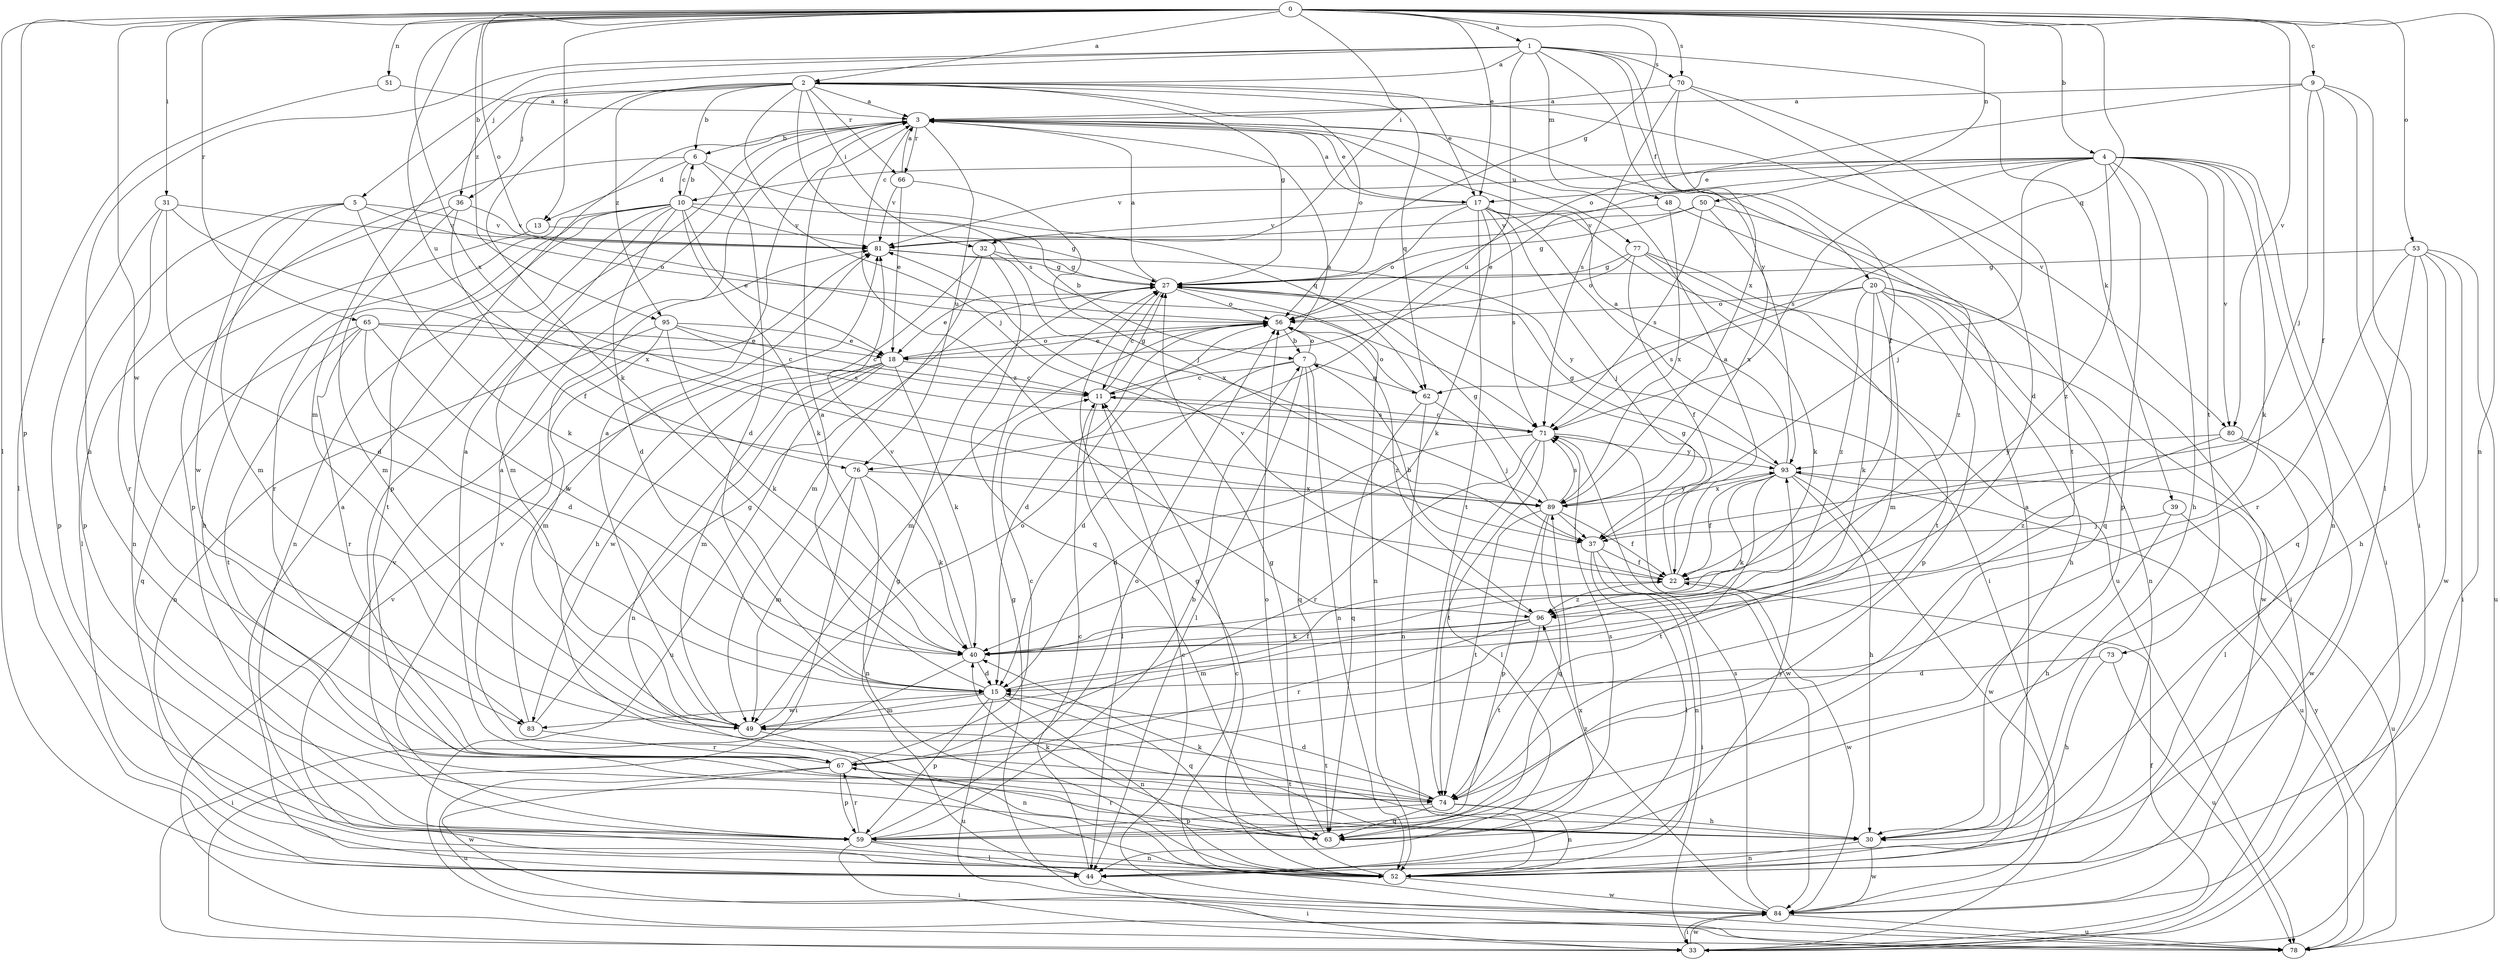 strict digraph  {
0;
1;
2;
3;
4;
5;
6;
7;
9;
10;
11;
13;
15;
17;
18;
20;
22;
27;
30;
31;
32;
33;
36;
37;
39;
40;
44;
48;
49;
50;
51;
52;
53;
56;
59;
62;
63;
65;
66;
67;
70;
71;
73;
74;
76;
77;
78;
80;
81;
83;
84;
89;
93;
95;
96;
0 -> 1  [label=a];
0 -> 2  [label=a];
0 -> 4  [label=b];
0 -> 9  [label=c];
0 -> 13  [label=d];
0 -> 17  [label=e];
0 -> 27  [label=g];
0 -> 31  [label=i];
0 -> 32  [label=i];
0 -> 44  [label=l];
0 -> 50  [label=n];
0 -> 51  [label=n];
0 -> 52  [label=n];
0 -> 53  [label=o];
0 -> 56  [label=o];
0 -> 59  [label=p];
0 -> 62  [label=q];
0 -> 65  [label=r];
0 -> 70  [label=s];
0 -> 76  [label=u];
0 -> 80  [label=v];
0 -> 83  [label=w];
0 -> 89  [label=x];
0 -> 95  [label=z];
1 -> 2  [label=a];
1 -> 5  [label=b];
1 -> 20  [label=f];
1 -> 30  [label=h];
1 -> 36  [label=j];
1 -> 39  [label=k];
1 -> 48  [label=m];
1 -> 70  [label=s];
1 -> 76  [label=u];
1 -> 89  [label=x];
1 -> 93  [label=y];
2 -> 3  [label=a];
2 -> 6  [label=b];
2 -> 17  [label=e];
2 -> 27  [label=g];
2 -> 32  [label=i];
2 -> 36  [label=j];
2 -> 37  [label=j];
2 -> 40  [label=k];
2 -> 49  [label=m];
2 -> 56  [label=o];
2 -> 62  [label=q];
2 -> 66  [label=r];
2 -> 71  [label=s];
2 -> 80  [label=v];
2 -> 95  [label=z];
3 -> 6  [label=b];
3 -> 17  [label=e];
3 -> 59  [label=p];
3 -> 66  [label=r];
3 -> 76  [label=u];
3 -> 77  [label=u];
3 -> 96  [label=z];
4 -> 10  [label=c];
4 -> 17  [label=e];
4 -> 18  [label=e];
4 -> 30  [label=h];
4 -> 33  [label=i];
4 -> 37  [label=j];
4 -> 40  [label=k];
4 -> 52  [label=n];
4 -> 59  [label=p];
4 -> 71  [label=s];
4 -> 73  [label=t];
4 -> 80  [label=v];
4 -> 81  [label=v];
4 -> 96  [label=z];
5 -> 40  [label=k];
5 -> 44  [label=l];
5 -> 49  [label=m];
5 -> 56  [label=o];
5 -> 81  [label=v];
5 -> 83  [label=w];
6 -> 10  [label=c];
6 -> 13  [label=d];
6 -> 15  [label=d];
6 -> 59  [label=p];
6 -> 62  [label=q];
7 -> 11  [label=c];
7 -> 15  [label=d];
7 -> 44  [label=l];
7 -> 52  [label=n];
7 -> 56  [label=o];
7 -> 62  [label=q];
7 -> 63  [label=q];
9 -> 3  [label=a];
9 -> 22  [label=f];
9 -> 33  [label=i];
9 -> 37  [label=j];
9 -> 44  [label=l];
9 -> 56  [label=o];
10 -> 6  [label=b];
10 -> 7  [label=b];
10 -> 15  [label=d];
10 -> 18  [label=e];
10 -> 30  [label=h];
10 -> 40  [label=k];
10 -> 49  [label=m];
10 -> 52  [label=n];
10 -> 67  [label=r];
10 -> 74  [label=t];
10 -> 81  [label=v];
11 -> 3  [label=a];
11 -> 27  [label=g];
11 -> 44  [label=l];
11 -> 71  [label=s];
13 -> 27  [label=g];
13 -> 52  [label=n];
15 -> 3  [label=a];
15 -> 22  [label=f];
15 -> 49  [label=m];
15 -> 52  [label=n];
15 -> 59  [label=p];
15 -> 63  [label=q];
15 -> 78  [label=u];
15 -> 83  [label=w];
17 -> 3  [label=a];
17 -> 33  [label=i];
17 -> 37  [label=j];
17 -> 40  [label=k];
17 -> 56  [label=o];
17 -> 71  [label=s];
17 -> 74  [label=t];
17 -> 78  [label=u];
17 -> 81  [label=v];
18 -> 11  [label=c];
18 -> 40  [label=k];
18 -> 49  [label=m];
18 -> 52  [label=n];
18 -> 56  [label=o];
18 -> 78  [label=u];
18 -> 83  [label=w];
20 -> 30  [label=h];
20 -> 40  [label=k];
20 -> 49  [label=m];
20 -> 52  [label=n];
20 -> 56  [label=o];
20 -> 59  [label=p];
20 -> 71  [label=s];
20 -> 84  [label=w];
20 -> 96  [label=z];
22 -> 3  [label=a];
22 -> 7  [label=b];
22 -> 27  [label=g];
22 -> 84  [label=w];
22 -> 96  [label=z];
27 -> 3  [label=a];
27 -> 11  [label=c];
27 -> 18  [label=e];
27 -> 52  [label=n];
27 -> 56  [label=o];
30 -> 40  [label=k];
30 -> 52  [label=n];
30 -> 84  [label=w];
31 -> 15  [label=d];
31 -> 59  [label=p];
31 -> 67  [label=r];
31 -> 81  [label=v];
31 -> 89  [label=x];
32 -> 27  [label=g];
32 -> 30  [label=h];
32 -> 49  [label=m];
32 -> 63  [label=q];
32 -> 89  [label=x];
33 -> 22  [label=f];
33 -> 84  [label=w];
36 -> 22  [label=f];
36 -> 49  [label=m];
36 -> 59  [label=p];
36 -> 81  [label=v];
37 -> 22  [label=f];
37 -> 33  [label=i];
37 -> 44  [label=l];
37 -> 52  [label=n];
39 -> 30  [label=h];
39 -> 37  [label=j];
39 -> 78  [label=u];
40 -> 15  [label=d];
40 -> 33  [label=i];
40 -> 81  [label=v];
44 -> 3  [label=a];
44 -> 11  [label=c];
44 -> 27  [label=g];
44 -> 33  [label=i];
44 -> 93  [label=y];
48 -> 63  [label=q];
48 -> 81  [label=v];
48 -> 89  [label=x];
49 -> 3  [label=a];
49 -> 52  [label=n];
49 -> 56  [label=o];
49 -> 74  [label=t];
50 -> 27  [label=g];
50 -> 71  [label=s];
50 -> 81  [label=v];
50 -> 89  [label=x];
50 -> 96  [label=z];
51 -> 3  [label=a];
51 -> 44  [label=l];
52 -> 3  [label=a];
52 -> 27  [label=g];
52 -> 56  [label=o];
52 -> 81  [label=v];
52 -> 84  [label=w];
53 -> 27  [label=g];
53 -> 30  [label=h];
53 -> 33  [label=i];
53 -> 63  [label=q];
53 -> 67  [label=r];
53 -> 78  [label=u];
53 -> 84  [label=w];
56 -> 7  [label=b];
56 -> 15  [label=d];
56 -> 18  [label=e];
56 -> 49  [label=m];
56 -> 96  [label=z];
59 -> 7  [label=b];
59 -> 33  [label=i];
59 -> 44  [label=l];
59 -> 52  [label=n];
59 -> 56  [label=o];
59 -> 67  [label=r];
59 -> 81  [label=v];
62 -> 37  [label=j];
62 -> 52  [label=n];
62 -> 56  [label=o];
62 -> 63  [label=q];
63 -> 27  [label=g];
63 -> 40  [label=k];
63 -> 67  [label=r];
63 -> 71  [label=s];
63 -> 96  [label=z];
65 -> 11  [label=c];
65 -> 15  [label=d];
65 -> 18  [label=e];
65 -> 40  [label=k];
65 -> 63  [label=q];
65 -> 67  [label=r];
65 -> 74  [label=t];
66 -> 3  [label=a];
66 -> 18  [label=e];
66 -> 37  [label=j];
66 -> 81  [label=v];
67 -> 3  [label=a];
67 -> 11  [label=c];
67 -> 59  [label=p];
67 -> 74  [label=t];
67 -> 78  [label=u];
67 -> 84  [label=w];
70 -> 3  [label=a];
70 -> 15  [label=d];
70 -> 22  [label=f];
70 -> 71  [label=s];
70 -> 74  [label=t];
71 -> 11  [label=c];
71 -> 15  [label=d];
71 -> 44  [label=l];
71 -> 67  [label=r];
71 -> 74  [label=t];
71 -> 84  [label=w];
71 -> 93  [label=y];
73 -> 15  [label=d];
73 -> 30  [label=h];
73 -> 78  [label=u];
74 -> 3  [label=a];
74 -> 15  [label=d];
74 -> 30  [label=h];
74 -> 52  [label=n];
74 -> 59  [label=p];
74 -> 63  [label=q];
76 -> 33  [label=i];
76 -> 40  [label=k];
76 -> 49  [label=m];
76 -> 52  [label=n];
76 -> 89  [label=x];
77 -> 22  [label=f];
77 -> 27  [label=g];
77 -> 33  [label=i];
77 -> 40  [label=k];
77 -> 56  [label=o];
77 -> 74  [label=t];
78 -> 11  [label=c];
78 -> 81  [label=v];
78 -> 93  [label=y];
80 -> 44  [label=l];
80 -> 84  [label=w];
80 -> 93  [label=y];
80 -> 96  [label=z];
81 -> 27  [label=g];
81 -> 93  [label=y];
83 -> 27  [label=g];
83 -> 67  [label=r];
83 -> 81  [label=v];
84 -> 11  [label=c];
84 -> 27  [label=g];
84 -> 33  [label=i];
84 -> 71  [label=s];
84 -> 78  [label=u];
84 -> 89  [label=x];
89 -> 22  [label=f];
89 -> 27  [label=g];
89 -> 37  [label=j];
89 -> 59  [label=p];
89 -> 63  [label=q];
89 -> 71  [label=s];
89 -> 74  [label=t];
89 -> 93  [label=y];
93 -> 3  [label=a];
93 -> 22  [label=f];
93 -> 27  [label=g];
93 -> 30  [label=h];
93 -> 40  [label=k];
93 -> 74  [label=t];
93 -> 78  [label=u];
93 -> 84  [label=w];
93 -> 89  [label=x];
95 -> 11  [label=c];
95 -> 18  [label=e];
95 -> 40  [label=k];
95 -> 49  [label=m];
95 -> 52  [label=n];
95 -> 71  [label=s];
96 -> 40  [label=k];
96 -> 49  [label=m];
96 -> 67  [label=r];
96 -> 74  [label=t];
96 -> 81  [label=v];
}
